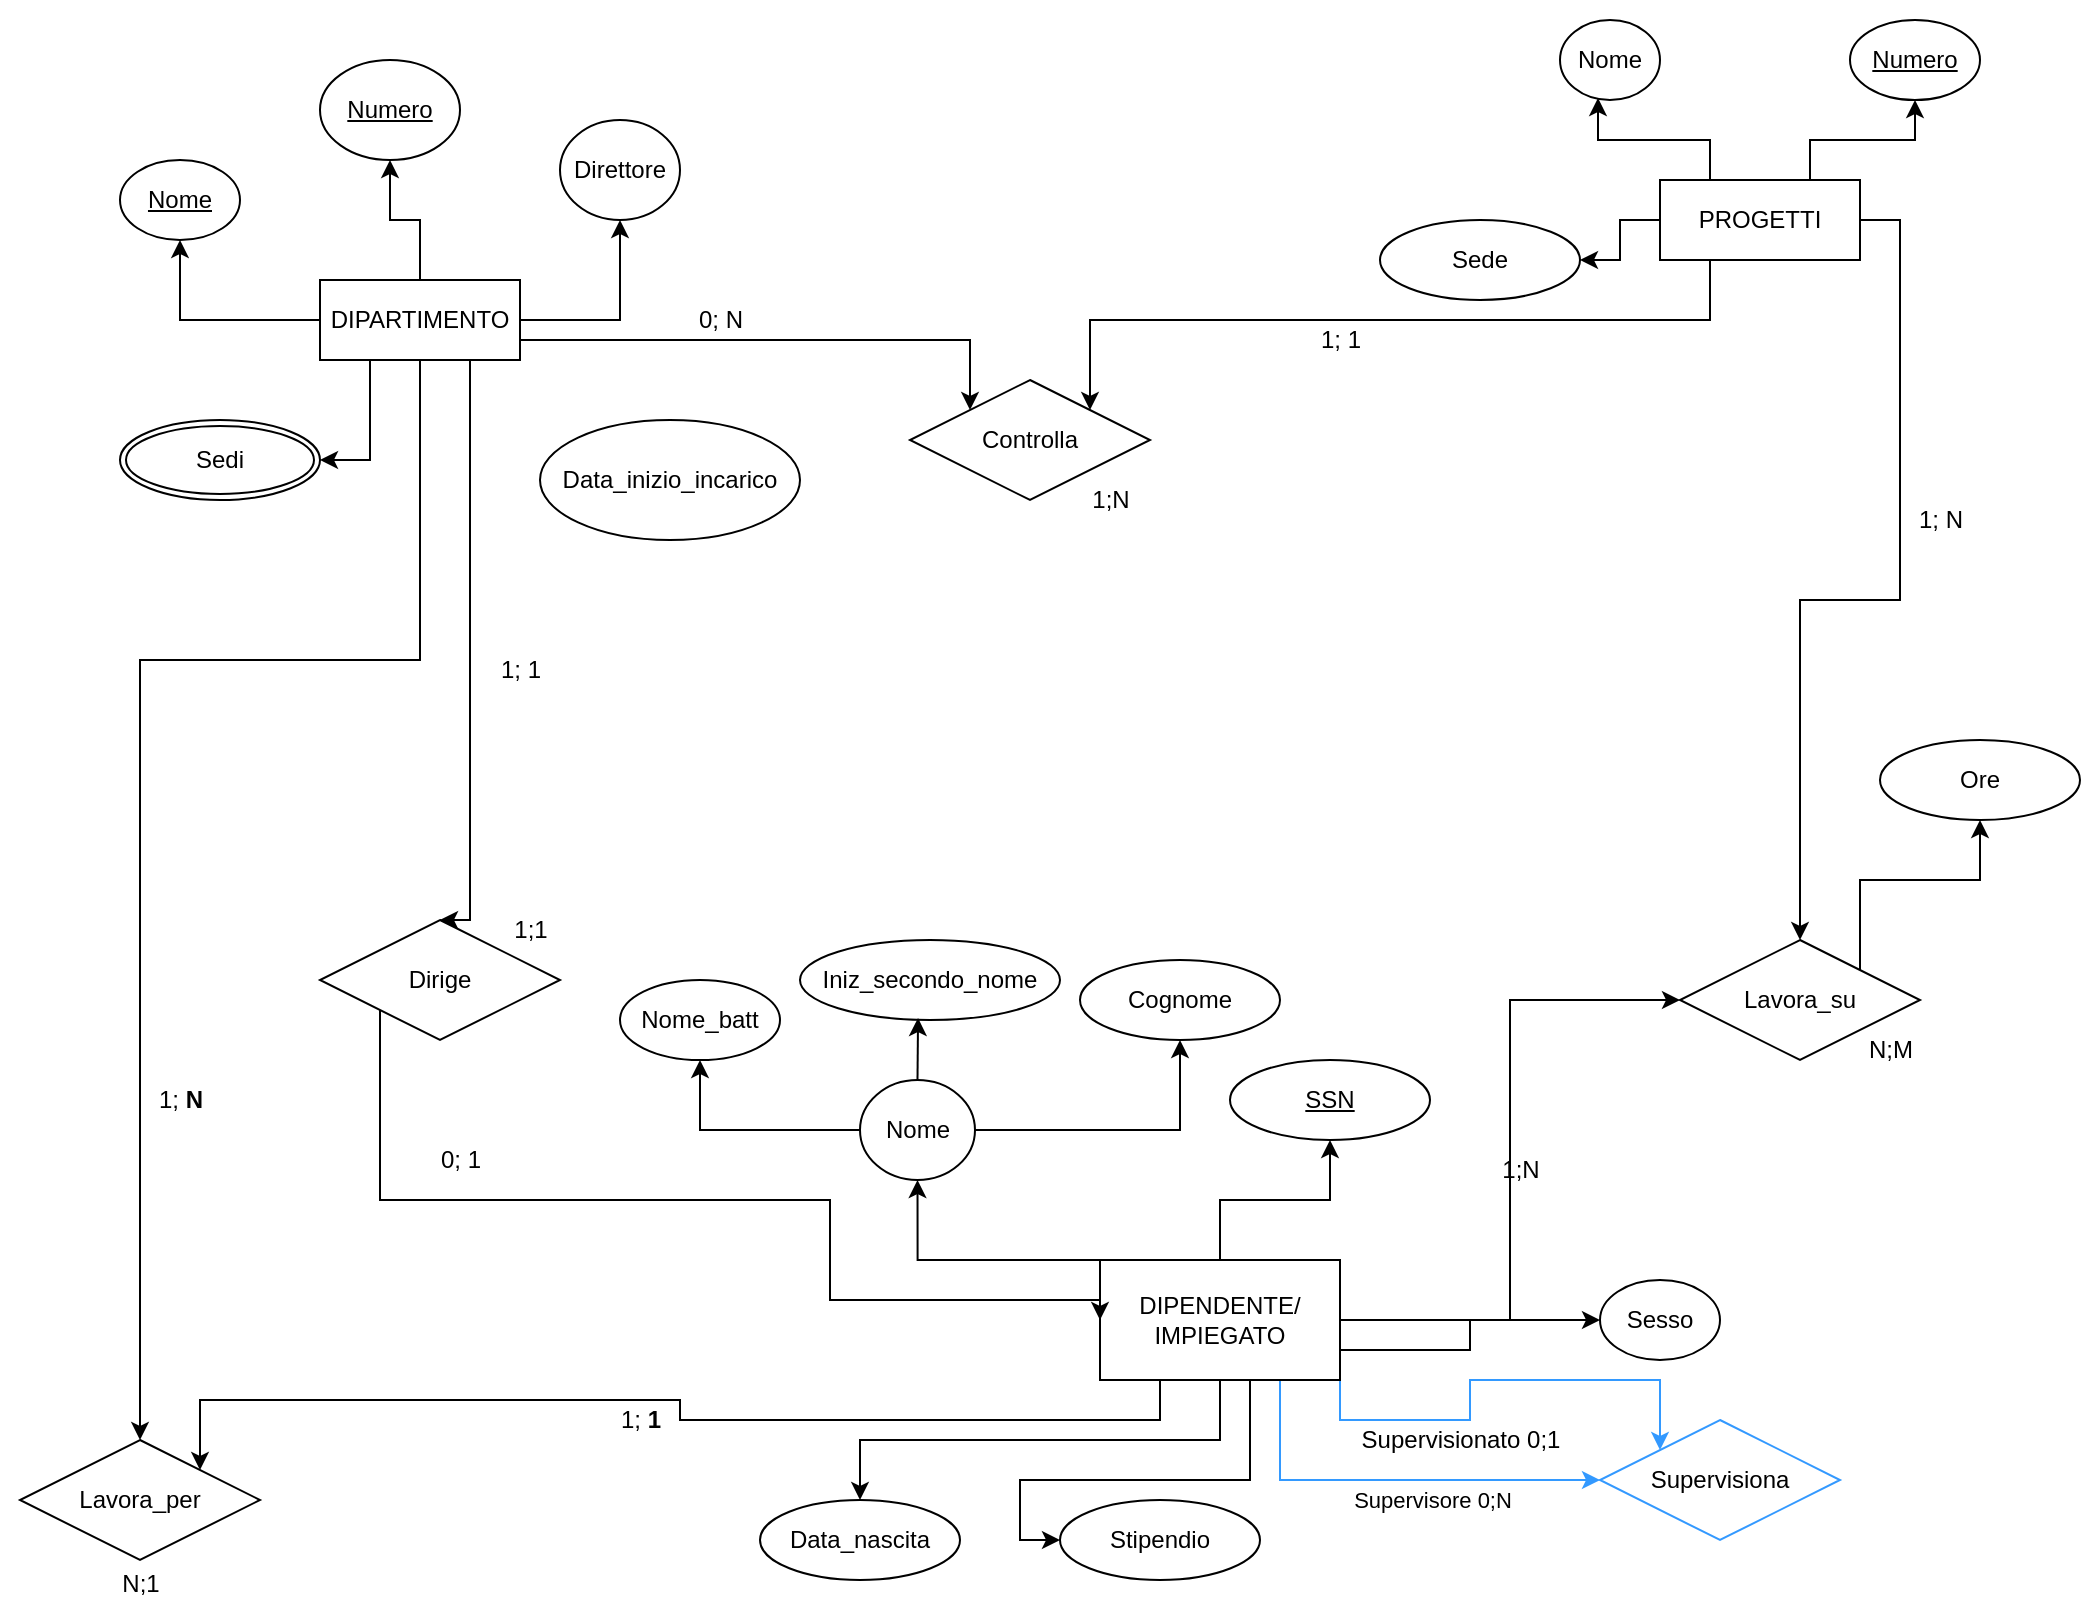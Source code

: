 <mxfile version="20.8.23" type="google"><diagram name="Page-1" id="rf0cLZsTnAh02I-8qt9Y"><mxGraphModel grid="1" page="1" gridSize="10" guides="1" tooltips="1" connect="1" arrows="1" fold="1" pageScale="1" pageWidth="1169" pageHeight="827" math="0" shadow="0"><root><mxCell id="0"/><mxCell id="1" parent="0"/><mxCell id="jGMmVEjeCJCmMW4OfIRu-19" value="" style="group" connectable="0" vertex="1" parent="1"><mxGeometry x="10" y="20" width="530" height="270" as="geometry"/></mxCell><mxCell id="jGMmVEjeCJCmMW4OfIRu-32" value="" style="group" connectable="0" vertex="1" parent="jGMmVEjeCJCmMW4OfIRu-19"><mxGeometry x="60" y="30" width="360" height="240" as="geometry"/></mxCell><mxCell id="jGMmVEjeCJCmMW4OfIRu-1" value="DIPARTIMENTO" style="whiteSpace=wrap;html=1;align=center;" vertex="1" parent="jGMmVEjeCJCmMW4OfIRu-32"><mxGeometry x="100" y="110" width="100" height="40" as="geometry"/></mxCell><mxCell id="jGMmVEjeCJCmMW4OfIRu-9" value="Direttore" style="ellipse;whiteSpace=wrap;html=1;align=center;" vertex="1" parent="jGMmVEjeCJCmMW4OfIRu-32"><mxGeometry x="220" y="30" width="60" height="50" as="geometry"/></mxCell><mxCell id="jGMmVEjeCJCmMW4OfIRu-13" style="edgeStyle=orthogonalEdgeStyle;rounded=0;orthogonalLoop=1;jettySize=auto;html=1;exitX=1;exitY=0.5;exitDx=0;exitDy=0;entryX=0.5;entryY=1;entryDx=0;entryDy=0;" edge="1" parent="jGMmVEjeCJCmMW4OfIRu-32" source="jGMmVEjeCJCmMW4OfIRu-1" target="jGMmVEjeCJCmMW4OfIRu-9"><mxGeometry relative="1" as="geometry"/></mxCell><mxCell id="jGMmVEjeCJCmMW4OfIRu-15" value="Numero" style="ellipse;whiteSpace=wrap;html=1;align=center;fontStyle=4;" vertex="1" parent="jGMmVEjeCJCmMW4OfIRu-32"><mxGeometry x="100" width="70" height="50" as="geometry"/></mxCell><mxCell id="jGMmVEjeCJCmMW4OfIRu-16" style="edgeStyle=orthogonalEdgeStyle;rounded=0;orthogonalLoop=1;jettySize=auto;html=1;exitX=0.5;exitY=0;exitDx=0;exitDy=0;entryX=0.5;entryY=1;entryDx=0;entryDy=0;" edge="1" parent="jGMmVEjeCJCmMW4OfIRu-32" source="jGMmVEjeCJCmMW4OfIRu-1" target="jGMmVEjeCJCmMW4OfIRu-15"><mxGeometry relative="1" as="geometry"/></mxCell><mxCell id="jGMmVEjeCJCmMW4OfIRu-17" value="Nome" style="ellipse;whiteSpace=wrap;html=1;align=center;fontStyle=4;" vertex="1" parent="jGMmVEjeCJCmMW4OfIRu-32"><mxGeometry y="50" width="60" height="40" as="geometry"/></mxCell><mxCell id="jGMmVEjeCJCmMW4OfIRu-18" style="edgeStyle=orthogonalEdgeStyle;rounded=0;orthogonalLoop=1;jettySize=auto;html=1;exitX=0;exitY=0.5;exitDx=0;exitDy=0;entryX=0.5;entryY=1;entryDx=0;entryDy=0;" edge="1" parent="jGMmVEjeCJCmMW4OfIRu-32" source="jGMmVEjeCJCmMW4OfIRu-1" target="jGMmVEjeCJCmMW4OfIRu-17"><mxGeometry relative="1" as="geometry"/></mxCell><mxCell id="jGMmVEjeCJCmMW4OfIRu-28" value="Sedi" style="ellipse;shape=doubleEllipse;margin=3;whiteSpace=wrap;html=1;align=center;" vertex="1" parent="jGMmVEjeCJCmMW4OfIRu-32"><mxGeometry y="180" width="100" height="40" as="geometry"/></mxCell><mxCell id="jGMmVEjeCJCmMW4OfIRu-29" style="edgeStyle=orthogonalEdgeStyle;rounded=0;orthogonalLoop=1;jettySize=auto;html=1;exitX=0.25;exitY=1;exitDx=0;exitDy=0;entryX=1;entryY=0.5;entryDx=0;entryDy=0;" edge="1" parent="jGMmVEjeCJCmMW4OfIRu-32" source="jGMmVEjeCJCmMW4OfIRu-1" target="jGMmVEjeCJCmMW4OfIRu-28"><mxGeometry relative="1" as="geometry"/></mxCell><mxCell id="jGMmVEjeCJCmMW4OfIRu-8" value="Data_inizio_incarico" style="ellipse;whiteSpace=wrap;html=1;align=center;" vertex="1" parent="jGMmVEjeCJCmMW4OfIRu-32"><mxGeometry x="210" y="180" width="130" height="60" as="geometry"/></mxCell><mxCell id="jGMmVEjeCJCmMW4OfIRu-33" value="" style="group" connectable="0" vertex="1" parent="1"><mxGeometry x="700" y="30" width="300" height="210" as="geometry"/></mxCell><mxCell id="jGMmVEjeCJCmMW4OfIRu-20" value="PROGETTI" style="whiteSpace=wrap;html=1;align=center;" vertex="1" parent="jGMmVEjeCJCmMW4OfIRu-33"><mxGeometry x="140" y="80" width="100" height="40" as="geometry"/></mxCell><mxCell id="jGMmVEjeCJCmMW4OfIRu-21" value="Nome" style="ellipse;whiteSpace=wrap;html=1;align=center;" vertex="1" parent="jGMmVEjeCJCmMW4OfIRu-33"><mxGeometry x="90" width="50" height="40" as="geometry"/></mxCell><mxCell id="jGMmVEjeCJCmMW4OfIRu-23" style="edgeStyle=orthogonalEdgeStyle;rounded=0;orthogonalLoop=1;jettySize=auto;html=1;exitX=0.25;exitY=0;exitDx=0;exitDy=0;entryX=0.38;entryY=0.975;entryDx=0;entryDy=0;entryPerimeter=0;" edge="1" parent="jGMmVEjeCJCmMW4OfIRu-33" source="jGMmVEjeCJCmMW4OfIRu-20" target="jGMmVEjeCJCmMW4OfIRu-21"><mxGeometry relative="1" as="geometry"/></mxCell><mxCell id="jGMmVEjeCJCmMW4OfIRu-22" value="Numero" style="ellipse;whiteSpace=wrap;html=1;align=center;fontStyle=4;" vertex="1" parent="jGMmVEjeCJCmMW4OfIRu-33"><mxGeometry x="235" width="65" height="40" as="geometry"/></mxCell><mxCell id="jGMmVEjeCJCmMW4OfIRu-24" style="edgeStyle=orthogonalEdgeStyle;rounded=0;orthogonalLoop=1;jettySize=auto;html=1;exitX=0.75;exitY=0;exitDx=0;exitDy=0;entryX=0.5;entryY=1;entryDx=0;entryDy=0;" edge="1" parent="jGMmVEjeCJCmMW4OfIRu-33" source="jGMmVEjeCJCmMW4OfIRu-20" target="jGMmVEjeCJCmMW4OfIRu-22"><mxGeometry relative="1" as="geometry"/></mxCell><mxCell id="jGMmVEjeCJCmMW4OfIRu-30" value="Sede" style="ellipse;whiteSpace=wrap;html=1;align=center;" vertex="1" parent="jGMmVEjeCJCmMW4OfIRu-33"><mxGeometry y="100" width="100" height="40" as="geometry"/></mxCell><mxCell id="jGMmVEjeCJCmMW4OfIRu-31" style="edgeStyle=orthogonalEdgeStyle;rounded=0;orthogonalLoop=1;jettySize=auto;html=1;exitX=0;exitY=0.5;exitDx=0;exitDy=0;entryX=1;entryY=0.5;entryDx=0;entryDy=0;" edge="1" parent="jGMmVEjeCJCmMW4OfIRu-33" source="jGMmVEjeCJCmMW4OfIRu-20" target="jGMmVEjeCJCmMW4OfIRu-30"><mxGeometry relative="1" as="geometry"/></mxCell><mxCell id="jGMmVEjeCJCmMW4OfIRu-73" value="" style="group" connectable="0" vertex="1" parent="1"><mxGeometry x="310" y="470" width="670" height="340" as="geometry"/></mxCell><mxCell id="jGMmVEjeCJCmMW4OfIRu-72" value="" style="group" connectable="0" vertex="1" parent="jGMmVEjeCJCmMW4OfIRu-73"><mxGeometry y="20" width="670" height="320" as="geometry"/></mxCell><mxCell id="jGMmVEjeCJCmMW4OfIRu-74" style="edgeStyle=orthogonalEdgeStyle;rounded=0;orthogonalLoop=1;jettySize=auto;html=1;exitX=0.5;exitY=1;exitDx=0;exitDy=0;entryX=0.5;entryY=0;entryDx=0;entryDy=0;" edge="1" parent="jGMmVEjeCJCmMW4OfIRu-72" source="jGMmVEjeCJCmMW4OfIRu-34" target="jGMmVEjeCJCmMW4OfIRu-52"><mxGeometry relative="1" as="geometry"/></mxCell><mxCell id="jGMmVEjeCJCmMW4OfIRu-109" style="edgeStyle=orthogonalEdgeStyle;rounded=0;orthogonalLoop=1;jettySize=auto;html=1;exitX=1;exitY=1;exitDx=0;exitDy=0;entryX=0;entryY=0;entryDx=0;entryDy=0;strokeColor=#3399FF;" edge="1" parent="jGMmVEjeCJCmMW4OfIRu-72" source="jGMmVEjeCJCmMW4OfIRu-34" target="jGMmVEjeCJCmMW4OfIRu-108"><mxGeometry relative="1" as="geometry"/></mxCell><mxCell id="jGMmVEjeCJCmMW4OfIRu-111" value="Supervisore 0;N" style="edgeLabel;html=1;align=center;verticalAlign=middle;resizable=0;points=[];" connectable="0" vertex="1" parent="jGMmVEjeCJCmMW4OfIRu-109"><mxGeometry x="-0.512" y="1" relative="1" as="geometry"><mxPoint x="8" y="41" as="offset"/></mxGeometry></mxCell><mxCell id="jGMmVEjeCJCmMW4OfIRu-110" style="edgeStyle=orthogonalEdgeStyle;rounded=0;orthogonalLoop=1;jettySize=auto;html=1;exitX=0.75;exitY=1;exitDx=0;exitDy=0;entryX=0;entryY=0.5;entryDx=0;entryDy=0;strokeColor=#3399FF;" edge="1" parent="jGMmVEjeCJCmMW4OfIRu-72" source="jGMmVEjeCJCmMW4OfIRu-34" target="jGMmVEjeCJCmMW4OfIRu-108"><mxGeometry relative="1" as="geometry"/></mxCell><mxCell id="jGMmVEjeCJCmMW4OfIRu-34" value="DIPENDENTE/&lt;br&gt;IMPIEGATO" style="whiteSpace=wrap;html=1;align=center;" vertex="1" parent="jGMmVEjeCJCmMW4OfIRu-72"><mxGeometry x="250" y="160" width="120" height="60" as="geometry"/></mxCell><mxCell id="jGMmVEjeCJCmMW4OfIRu-35" value="Nome" style="ellipse;whiteSpace=wrap;html=1;align=center;" vertex="1" parent="jGMmVEjeCJCmMW4OfIRu-72"><mxGeometry x="130" y="70" width="57.5" height="50" as="geometry"/></mxCell><mxCell id="jGMmVEjeCJCmMW4OfIRu-46" style="edgeStyle=orthogonalEdgeStyle;rounded=0;orthogonalLoop=1;jettySize=auto;html=1;exitX=0;exitY=0.5;exitDx=0;exitDy=0;entryX=0.5;entryY=1;entryDx=0;entryDy=0;" edge="1" parent="jGMmVEjeCJCmMW4OfIRu-72" source="jGMmVEjeCJCmMW4OfIRu-34" target="jGMmVEjeCJCmMW4OfIRu-35"><mxGeometry relative="1" as="geometry"><Array as="points"><mxPoint x="250" y="160"/><mxPoint x="159" y="160"/></Array></mxGeometry></mxCell><mxCell id="jGMmVEjeCJCmMW4OfIRu-36" value="Nome_batt" style="ellipse;whiteSpace=wrap;html=1;align=center;" vertex="1" parent="jGMmVEjeCJCmMW4OfIRu-72"><mxGeometry x="10" y="20" width="80" height="40" as="geometry"/></mxCell><mxCell id="jGMmVEjeCJCmMW4OfIRu-39" style="edgeStyle=orthogonalEdgeStyle;rounded=0;orthogonalLoop=1;jettySize=auto;html=1;entryX=0.5;entryY=1;entryDx=0;entryDy=0;" edge="1" parent="jGMmVEjeCJCmMW4OfIRu-72" source="jGMmVEjeCJCmMW4OfIRu-35" target="jGMmVEjeCJCmMW4OfIRu-36"><mxGeometry relative="1" as="geometry"/></mxCell><mxCell id="jGMmVEjeCJCmMW4OfIRu-40" value="Iniz_secondo_nome" style="ellipse;whiteSpace=wrap;html=1;align=center;" vertex="1" parent="jGMmVEjeCJCmMW4OfIRu-72"><mxGeometry x="100" width="130" height="40" as="geometry"/></mxCell><mxCell id="jGMmVEjeCJCmMW4OfIRu-41" style="edgeStyle=orthogonalEdgeStyle;rounded=0;orthogonalLoop=1;jettySize=auto;html=1;exitX=0.5;exitY=0;exitDx=0;exitDy=0;entryX=0.454;entryY=0.975;entryDx=0;entryDy=0;entryPerimeter=0;" edge="1" parent="jGMmVEjeCJCmMW4OfIRu-72" source="jGMmVEjeCJCmMW4OfIRu-35" target="jGMmVEjeCJCmMW4OfIRu-40"><mxGeometry relative="1" as="geometry"/></mxCell><mxCell id="jGMmVEjeCJCmMW4OfIRu-42" value="Cognome" style="ellipse;whiteSpace=wrap;html=1;align=center;" vertex="1" parent="jGMmVEjeCJCmMW4OfIRu-72"><mxGeometry x="240" y="10" width="100" height="40" as="geometry"/></mxCell><mxCell id="jGMmVEjeCJCmMW4OfIRu-44" style="edgeStyle=orthogonalEdgeStyle;rounded=0;orthogonalLoop=1;jettySize=auto;html=1;exitX=1;exitY=0.5;exitDx=0;exitDy=0;entryX=0.5;entryY=1;entryDx=0;entryDy=0;" edge="1" parent="jGMmVEjeCJCmMW4OfIRu-72" source="jGMmVEjeCJCmMW4OfIRu-35" target="jGMmVEjeCJCmMW4OfIRu-42"><mxGeometry relative="1" as="geometry"/></mxCell><mxCell id="jGMmVEjeCJCmMW4OfIRu-43" value="SSN" style="ellipse;whiteSpace=wrap;html=1;align=center;fontStyle=4;" vertex="1" parent="jGMmVEjeCJCmMW4OfIRu-72"><mxGeometry x="315" y="60" width="100" height="40" as="geometry"/></mxCell><mxCell id="jGMmVEjeCJCmMW4OfIRu-45" style="edgeStyle=orthogonalEdgeStyle;rounded=0;orthogonalLoop=1;jettySize=auto;html=1;exitX=0.5;exitY=0;exitDx=0;exitDy=0;entryX=0.5;entryY=1;entryDx=0;entryDy=0;" edge="1" parent="jGMmVEjeCJCmMW4OfIRu-72" source="jGMmVEjeCJCmMW4OfIRu-34" target="jGMmVEjeCJCmMW4OfIRu-43"><mxGeometry relative="1" as="geometry"/></mxCell><mxCell id="jGMmVEjeCJCmMW4OfIRu-48" value="Sesso" style="ellipse;whiteSpace=wrap;html=1;align=center;" vertex="1" parent="jGMmVEjeCJCmMW4OfIRu-72"><mxGeometry x="500" y="170" width="60" height="40" as="geometry"/></mxCell><mxCell id="jGMmVEjeCJCmMW4OfIRu-71" style="edgeStyle=orthogonalEdgeStyle;rounded=0;orthogonalLoop=1;jettySize=auto;html=1;exitX=1;exitY=0.75;exitDx=0;exitDy=0;entryX=0;entryY=0.5;entryDx=0;entryDy=0;" edge="1" parent="jGMmVEjeCJCmMW4OfIRu-72" source="jGMmVEjeCJCmMW4OfIRu-34" target="jGMmVEjeCJCmMW4OfIRu-48"><mxGeometry relative="1" as="geometry"/></mxCell><mxCell id="jGMmVEjeCJCmMW4OfIRu-49" value="Stipendio" style="ellipse;whiteSpace=wrap;html=1;align=center;" vertex="1" parent="jGMmVEjeCJCmMW4OfIRu-72"><mxGeometry x="230" y="280" width="100" height="40" as="geometry"/></mxCell><mxCell id="jGMmVEjeCJCmMW4OfIRu-51" style="edgeStyle=orthogonalEdgeStyle;rounded=0;orthogonalLoop=1;jettySize=auto;html=1;exitX=0.75;exitY=1;exitDx=0;exitDy=0;entryX=0;entryY=0.5;entryDx=0;entryDy=0;" edge="1" parent="jGMmVEjeCJCmMW4OfIRu-72" source="jGMmVEjeCJCmMW4OfIRu-34" target="jGMmVEjeCJCmMW4OfIRu-49"><mxGeometry relative="1" as="geometry"><Array as="points"><mxPoint x="325" y="220"/><mxPoint x="325" y="270"/><mxPoint x="210" y="270"/><mxPoint x="210" y="300"/></Array></mxGeometry></mxCell><mxCell id="jGMmVEjeCJCmMW4OfIRu-52" value="Data_nascita" style="ellipse;whiteSpace=wrap;html=1;align=center;" vertex="1" parent="jGMmVEjeCJCmMW4OfIRu-72"><mxGeometry x="80" y="280" width="100" height="40" as="geometry"/></mxCell><mxCell id="jGMmVEjeCJCmMW4OfIRu-79" value="Lavora_su" style="shape=rhombus;perimeter=rhombusPerimeter;whiteSpace=wrap;html=1;align=center;" vertex="1" parent="jGMmVEjeCJCmMW4OfIRu-72"><mxGeometry x="540" width="120" height="60" as="geometry"/></mxCell><mxCell id="jGMmVEjeCJCmMW4OfIRu-83" style="edgeStyle=orthogonalEdgeStyle;rounded=0;orthogonalLoop=1;jettySize=auto;html=1;entryX=0;entryY=0.5;entryDx=0;entryDy=0;" edge="1" parent="jGMmVEjeCJCmMW4OfIRu-72" source="jGMmVEjeCJCmMW4OfIRu-34" target="jGMmVEjeCJCmMW4OfIRu-79"><mxGeometry relative="1" as="geometry"/></mxCell><mxCell id="jGMmVEjeCJCmMW4OfIRu-97" value="1; &lt;b&gt;1&lt;/b&gt;" style="text;html=1;align=center;verticalAlign=middle;resizable=0;points=[];autosize=1;strokeColor=none;fillColor=none;" vertex="1" parent="jGMmVEjeCJCmMW4OfIRu-72"><mxGeometry y="225" width="40" height="30" as="geometry"/></mxCell><mxCell id="jGMmVEjeCJCmMW4OfIRu-103" value="1;N" style="text;html=1;align=center;verticalAlign=middle;resizable=0;points=[];autosize=1;strokeColor=none;fillColor=none;" vertex="1" parent="jGMmVEjeCJCmMW4OfIRu-72"><mxGeometry x="440" y="100" width="40" height="30" as="geometry"/></mxCell><mxCell id="jGMmVEjeCJCmMW4OfIRu-104" value="N;M" style="text;html=1;align=center;verticalAlign=middle;resizable=0;points=[];autosize=1;strokeColor=none;fillColor=none;" vertex="1" parent="jGMmVEjeCJCmMW4OfIRu-72"><mxGeometry x="620" y="40" width="50" height="30" as="geometry"/></mxCell><mxCell id="jGMmVEjeCJCmMW4OfIRu-108" value="Supervisiona" style="shape=rhombus;perimeter=rhombusPerimeter;whiteSpace=wrap;html=1;align=center;strokeColor=#3399FF;" vertex="1" parent="jGMmVEjeCJCmMW4OfIRu-72"><mxGeometry x="500" y="240" width="120" height="60" as="geometry"/></mxCell><mxCell id="jGMmVEjeCJCmMW4OfIRu-75" value="Lavora_per" style="shape=rhombus;perimeter=rhombusPerimeter;whiteSpace=wrap;html=1;align=center;" vertex="1" parent="1"><mxGeometry x="20" y="740" width="120" height="60" as="geometry"/></mxCell><mxCell id="jGMmVEjeCJCmMW4OfIRu-76" style="edgeStyle=orthogonalEdgeStyle;rounded=0;orthogonalLoop=1;jettySize=auto;html=1;exitX=0.25;exitY=1;exitDx=0;exitDy=0;entryX=1;entryY=0;entryDx=0;entryDy=0;" edge="1" parent="1" source="jGMmVEjeCJCmMW4OfIRu-34" target="jGMmVEjeCJCmMW4OfIRu-75"><mxGeometry relative="1" as="geometry"/></mxCell><mxCell id="jGMmVEjeCJCmMW4OfIRu-57" value="Ore" style="ellipse;whiteSpace=wrap;html=1;align=center;" vertex="1" parent="1"><mxGeometry x="950" y="390" width="100" height="40" as="geometry"/></mxCell><mxCell id="jGMmVEjeCJCmMW4OfIRu-86" style="edgeStyle=orthogonalEdgeStyle;rounded=0;orthogonalLoop=1;jettySize=auto;html=1;exitX=1;exitY=0.5;exitDx=0;exitDy=0;entryX=0.5;entryY=0;entryDx=0;entryDy=0;" edge="1" parent="1" source="jGMmVEjeCJCmMW4OfIRu-20" target="jGMmVEjeCJCmMW4OfIRu-79"><mxGeometry relative="1" as="geometry"/></mxCell><mxCell id="jGMmVEjeCJCmMW4OfIRu-87" style="edgeStyle=orthogonalEdgeStyle;rounded=0;orthogonalLoop=1;jettySize=auto;html=1;exitX=1;exitY=0;exitDx=0;exitDy=0;entryX=0.5;entryY=1;entryDx=0;entryDy=0;" edge="1" parent="1" source="jGMmVEjeCJCmMW4OfIRu-79" target="jGMmVEjeCJCmMW4OfIRu-57"><mxGeometry relative="1" as="geometry"/></mxCell><mxCell id="jGMmVEjeCJCmMW4OfIRu-89" style="edgeStyle=orthogonalEdgeStyle;rounded=0;orthogonalLoop=1;jettySize=auto;html=1;exitX=0.25;exitY=1;exitDx=0;exitDy=0;entryX=1;entryY=0;entryDx=0;entryDy=0;" edge="1" parent="1" source="jGMmVEjeCJCmMW4OfIRu-20" target="jGMmVEjeCJCmMW4OfIRu-88"><mxGeometry relative="1" as="geometry"/></mxCell><mxCell id="jGMmVEjeCJCmMW4OfIRu-93" style="edgeStyle=orthogonalEdgeStyle;rounded=0;orthogonalLoop=1;jettySize=auto;html=1;exitX=0.25;exitY=0.75;exitDx=0;exitDy=0;entryX=0;entryY=0.5;entryDx=0;entryDy=0;exitPerimeter=0;" edge="1" parent="1" source="jGMmVEjeCJCmMW4OfIRu-91" target="jGMmVEjeCJCmMW4OfIRu-34"><mxGeometry relative="1" as="geometry"><Array as="points"><mxPoint x="200" y="620"/><mxPoint x="425" y="620"/><mxPoint x="425" y="670"/></Array></mxGeometry></mxCell><mxCell id="jGMmVEjeCJCmMW4OfIRu-91" value="Dirige" style="shape=rhombus;perimeter=rhombusPerimeter;whiteSpace=wrap;html=1;align=center;" vertex="1" parent="1"><mxGeometry x="170" y="480" width="120" height="60" as="geometry"/></mxCell><mxCell id="jGMmVEjeCJCmMW4OfIRu-92" style="edgeStyle=orthogonalEdgeStyle;rounded=0;orthogonalLoop=1;jettySize=auto;html=1;exitX=0.75;exitY=1;exitDx=0;exitDy=0;entryX=0.5;entryY=0;entryDx=0;entryDy=0;" edge="1" parent="1" source="jGMmVEjeCJCmMW4OfIRu-1" target="jGMmVEjeCJCmMW4OfIRu-91"><mxGeometry relative="1" as="geometry"><mxPoint x="230" y="380" as="targetPoint"/><Array as="points"><mxPoint x="245" y="480"/></Array></mxGeometry></mxCell><mxCell id="jGMmVEjeCJCmMW4OfIRu-94" style="edgeStyle=orthogonalEdgeStyle;rounded=0;orthogonalLoop=1;jettySize=auto;html=1;exitX=0.5;exitY=1;exitDx=0;exitDy=0;entryX=0.5;entryY=0;entryDx=0;entryDy=0;" edge="1" parent="1" source="jGMmVEjeCJCmMW4OfIRu-1" target="jGMmVEjeCJCmMW4OfIRu-75"><mxGeometry relative="1" as="geometry"><Array as="points"><mxPoint x="220" y="350"/><mxPoint x="80" y="350"/></Array></mxGeometry></mxCell><mxCell id="jGMmVEjeCJCmMW4OfIRu-88" value="Controlla" style="shape=rhombus;perimeter=rhombusPerimeter;whiteSpace=wrap;html=1;align=center;" vertex="1" parent="1"><mxGeometry x="465" y="210" width="120" height="60" as="geometry"/></mxCell><mxCell id="jGMmVEjeCJCmMW4OfIRu-90" style="edgeStyle=orthogonalEdgeStyle;rounded=0;orthogonalLoop=1;jettySize=auto;html=1;exitX=1;exitY=0.75;exitDx=0;exitDy=0;entryX=0;entryY=0;entryDx=0;entryDy=0;" edge="1" parent="1" source="jGMmVEjeCJCmMW4OfIRu-1" target="jGMmVEjeCJCmMW4OfIRu-88"><mxGeometry relative="1" as="geometry"/></mxCell><mxCell id="jGMmVEjeCJCmMW4OfIRu-95" value="1; &lt;b&gt;N&lt;/b&gt;" style="text;html=1;align=center;verticalAlign=middle;resizable=0;points=[];autosize=1;strokeColor=none;fillColor=none;" vertex="1" parent="1"><mxGeometry x="75" y="555" width="50" height="30" as="geometry"/></mxCell><mxCell id="jGMmVEjeCJCmMW4OfIRu-96" value="1; N" style="text;html=1;align=center;verticalAlign=middle;resizable=0;points=[];autosize=1;strokeColor=none;fillColor=none;" vertex="1" parent="1"><mxGeometry x="955" y="265" width="50" height="30" as="geometry"/></mxCell><mxCell id="jGMmVEjeCJCmMW4OfIRu-98" value="0; N" style="text;html=1;align=center;verticalAlign=middle;resizable=0;points=[];autosize=1;strokeColor=none;fillColor=none;" vertex="1" parent="1"><mxGeometry x="345" y="165" width="50" height="30" as="geometry"/></mxCell><mxCell id="jGMmVEjeCJCmMW4OfIRu-99" value="1; 1" style="text;html=1;align=center;verticalAlign=middle;resizable=0;points=[];autosize=1;strokeColor=none;fillColor=none;" vertex="1" parent="1"><mxGeometry x="660" y="175" width="40" height="30" as="geometry"/></mxCell><mxCell id="jGMmVEjeCJCmMW4OfIRu-100" value="0; 1" style="text;html=1;align=center;verticalAlign=middle;resizable=0;points=[];autosize=1;strokeColor=none;fillColor=none;" vertex="1" parent="1"><mxGeometry x="220" y="585" width="40" height="30" as="geometry"/></mxCell><mxCell id="jGMmVEjeCJCmMW4OfIRu-101" value="1; 1" style="text;html=1;align=center;verticalAlign=middle;resizable=0;points=[];autosize=1;strokeColor=none;fillColor=none;" vertex="1" parent="1"><mxGeometry x="250" y="340" width="40" height="30" as="geometry"/></mxCell><mxCell id="jGMmVEjeCJCmMW4OfIRu-102" value="N;1" style="text;html=1;align=center;verticalAlign=middle;resizable=0;points=[];autosize=1;strokeColor=none;fillColor=none;" vertex="1" parent="1"><mxGeometry x="60" y="797" width="40" height="30" as="geometry"/></mxCell><mxCell id="jGMmVEjeCJCmMW4OfIRu-105" value="1;N" style="text;html=1;align=center;verticalAlign=middle;resizable=0;points=[];autosize=1;strokeColor=none;fillColor=none;" vertex="1" parent="1"><mxGeometry x="545" y="255" width="40" height="30" as="geometry"/></mxCell><mxCell id="jGMmVEjeCJCmMW4OfIRu-106" value="1;1" style="text;html=1;align=center;verticalAlign=middle;resizable=0;points=[];autosize=1;strokeColor=none;fillColor=none;" vertex="1" parent="1"><mxGeometry x="255" y="470" width="40" height="30" as="geometry"/></mxCell><mxCell id="jGMmVEjeCJCmMW4OfIRu-112" value="Supervisionato 0;1" style="text;html=1;align=center;verticalAlign=middle;resizable=0;points=[];autosize=1;strokeColor=none;fillColor=none;" vertex="1" parent="1"><mxGeometry x="680" y="725" width="120" height="30" as="geometry"/></mxCell></root></mxGraphModel></diagram></mxfile>